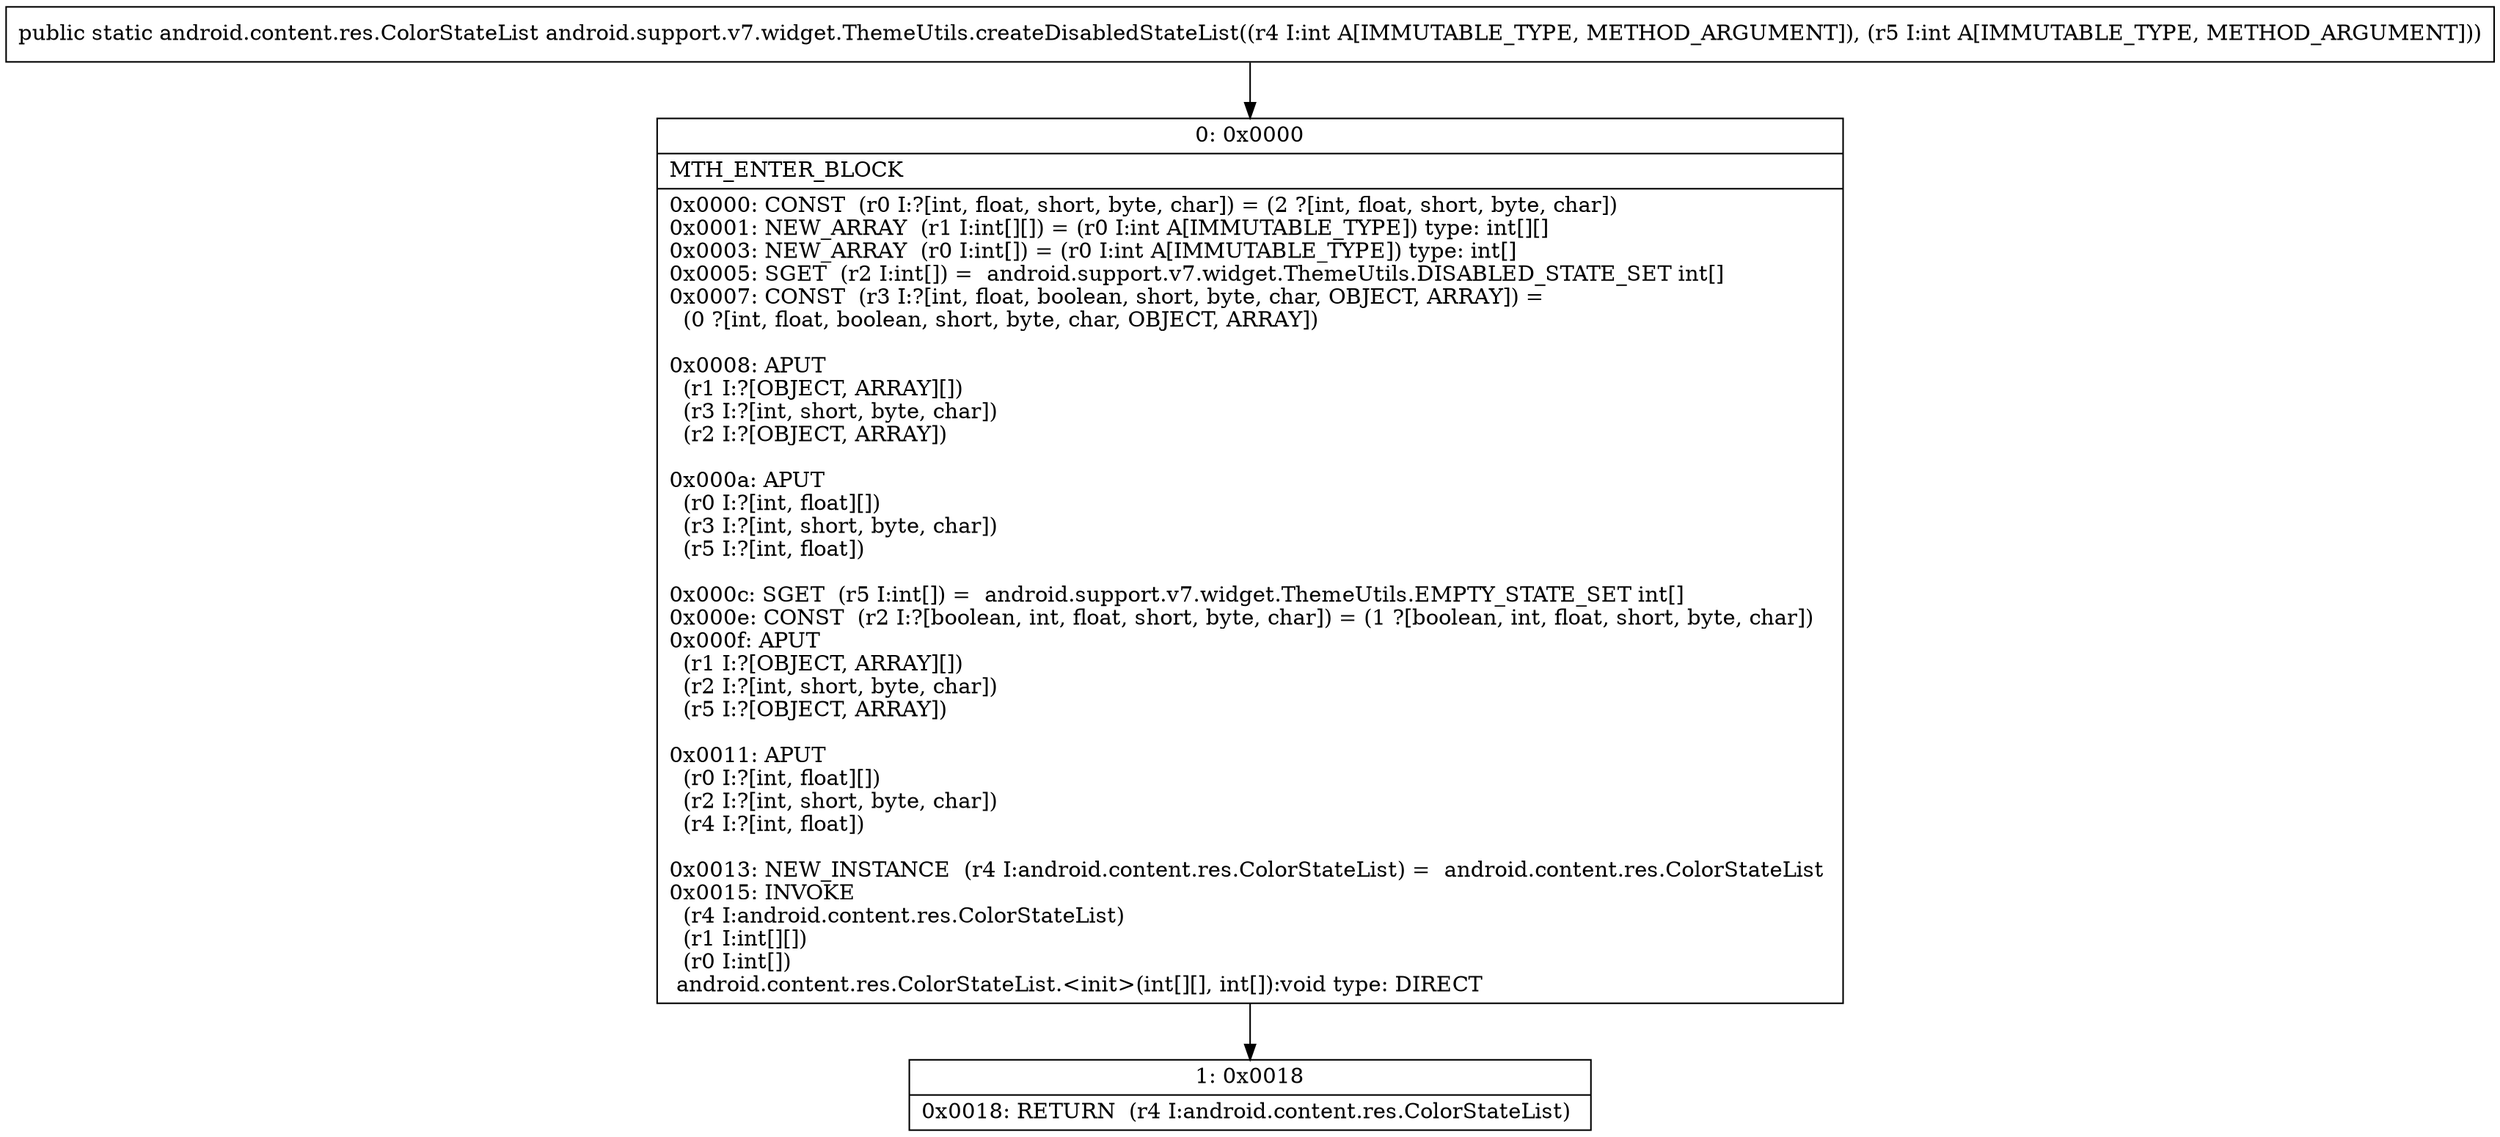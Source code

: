 digraph "CFG forandroid.support.v7.widget.ThemeUtils.createDisabledStateList(II)Landroid\/content\/res\/ColorStateList;" {
Node_0 [shape=record,label="{0\:\ 0x0000|MTH_ENTER_BLOCK\l|0x0000: CONST  (r0 I:?[int, float, short, byte, char]) = (2 ?[int, float, short, byte, char]) \l0x0001: NEW_ARRAY  (r1 I:int[][]) = (r0 I:int A[IMMUTABLE_TYPE]) type: int[][] \l0x0003: NEW_ARRAY  (r0 I:int[]) = (r0 I:int A[IMMUTABLE_TYPE]) type: int[] \l0x0005: SGET  (r2 I:int[]) =  android.support.v7.widget.ThemeUtils.DISABLED_STATE_SET int[] \l0x0007: CONST  (r3 I:?[int, float, boolean, short, byte, char, OBJECT, ARRAY]) = \l  (0 ?[int, float, boolean, short, byte, char, OBJECT, ARRAY])\l \l0x0008: APUT  \l  (r1 I:?[OBJECT, ARRAY][])\l  (r3 I:?[int, short, byte, char])\l  (r2 I:?[OBJECT, ARRAY])\l \l0x000a: APUT  \l  (r0 I:?[int, float][])\l  (r3 I:?[int, short, byte, char])\l  (r5 I:?[int, float])\l \l0x000c: SGET  (r5 I:int[]) =  android.support.v7.widget.ThemeUtils.EMPTY_STATE_SET int[] \l0x000e: CONST  (r2 I:?[boolean, int, float, short, byte, char]) = (1 ?[boolean, int, float, short, byte, char]) \l0x000f: APUT  \l  (r1 I:?[OBJECT, ARRAY][])\l  (r2 I:?[int, short, byte, char])\l  (r5 I:?[OBJECT, ARRAY])\l \l0x0011: APUT  \l  (r0 I:?[int, float][])\l  (r2 I:?[int, short, byte, char])\l  (r4 I:?[int, float])\l \l0x0013: NEW_INSTANCE  (r4 I:android.content.res.ColorStateList) =  android.content.res.ColorStateList \l0x0015: INVOKE  \l  (r4 I:android.content.res.ColorStateList)\l  (r1 I:int[][])\l  (r0 I:int[])\l android.content.res.ColorStateList.\<init\>(int[][], int[]):void type: DIRECT \l}"];
Node_1 [shape=record,label="{1\:\ 0x0018|0x0018: RETURN  (r4 I:android.content.res.ColorStateList) \l}"];
MethodNode[shape=record,label="{public static android.content.res.ColorStateList android.support.v7.widget.ThemeUtils.createDisabledStateList((r4 I:int A[IMMUTABLE_TYPE, METHOD_ARGUMENT]), (r5 I:int A[IMMUTABLE_TYPE, METHOD_ARGUMENT])) }"];
MethodNode -> Node_0;
Node_0 -> Node_1;
}

